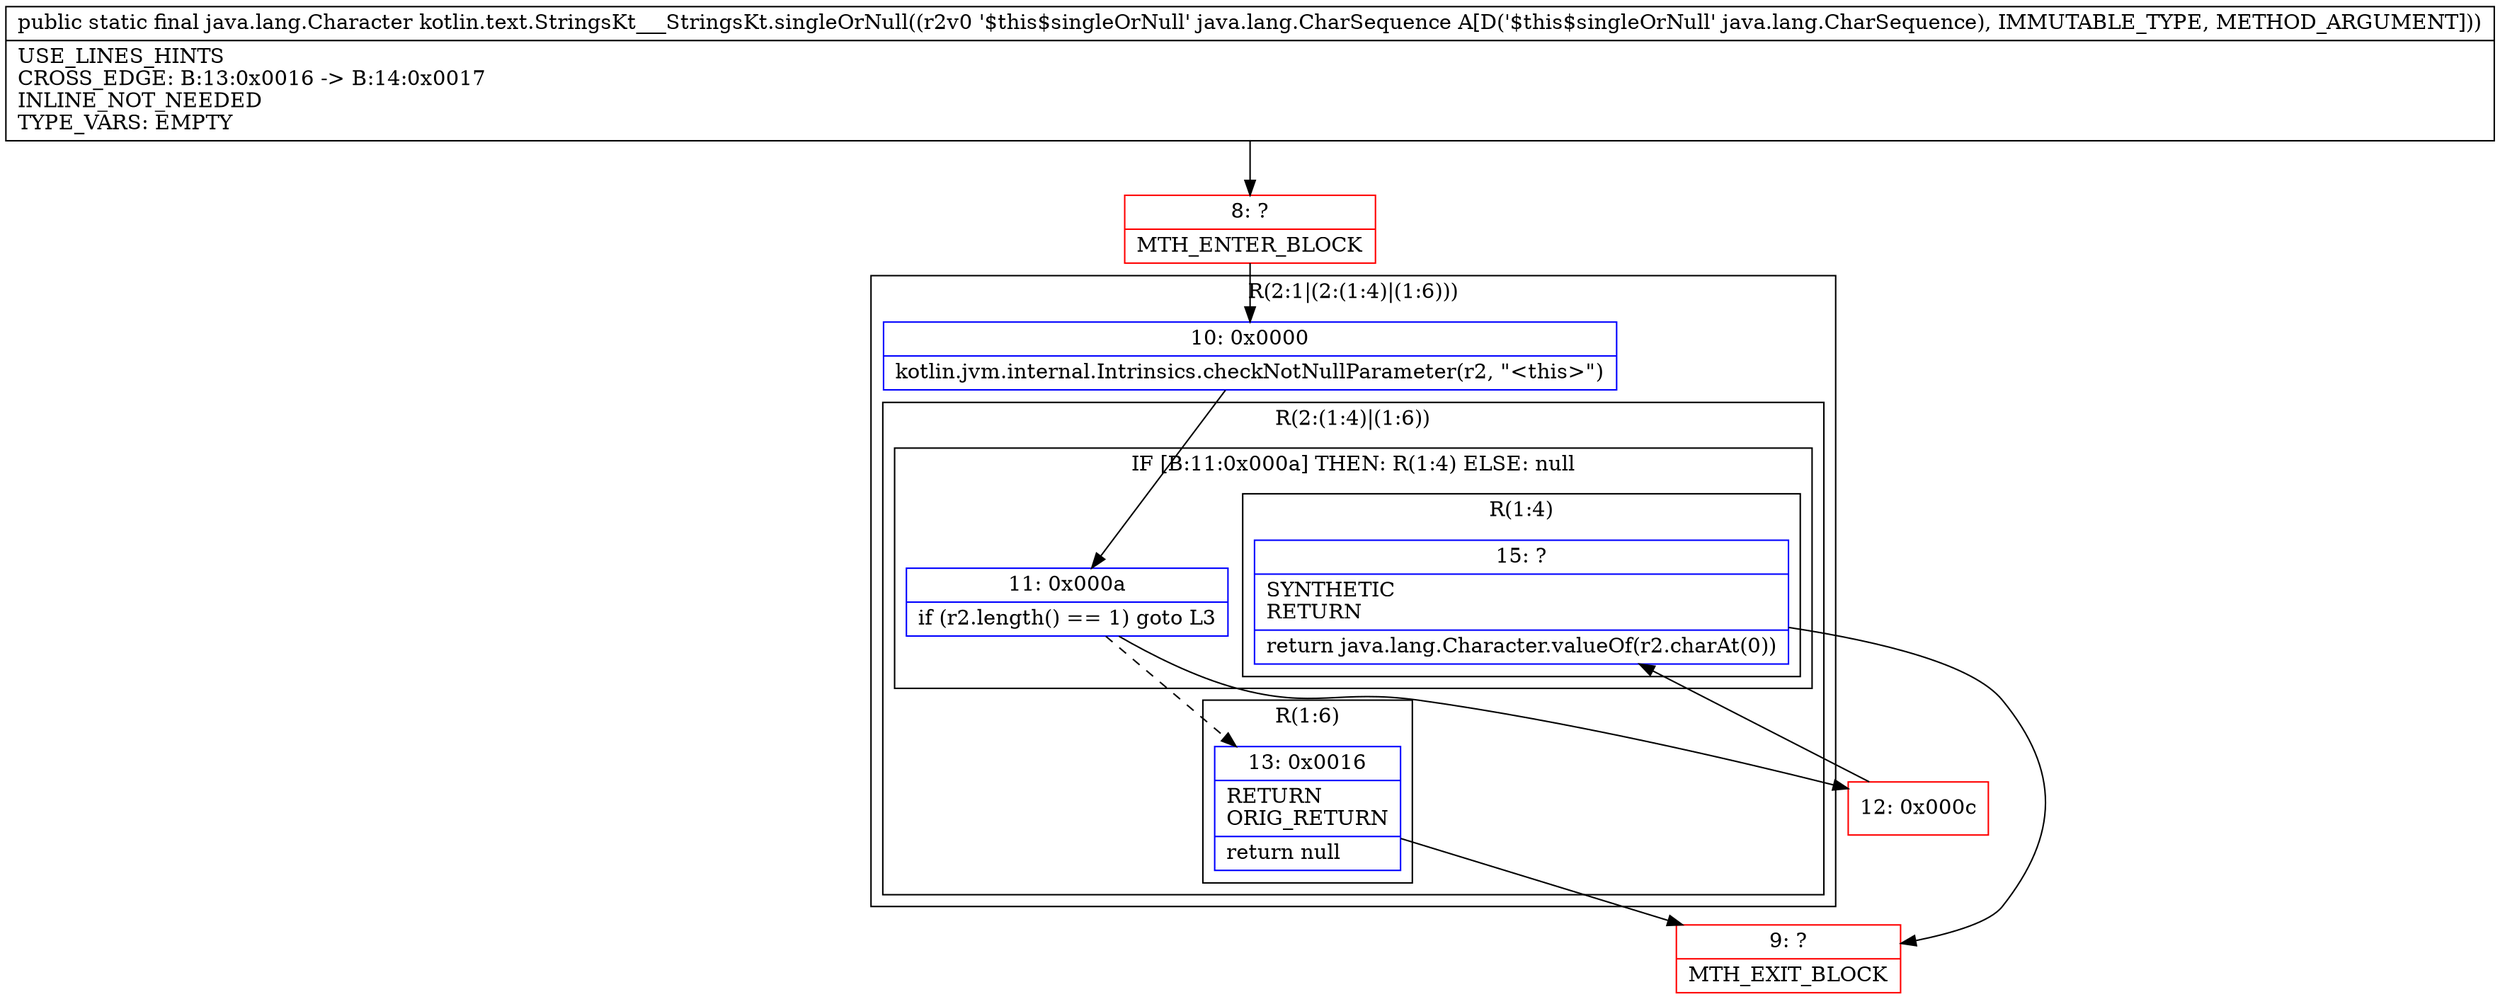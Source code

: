 digraph "CFG forkotlin.text.StringsKt___StringsKt.singleOrNull(Ljava\/lang\/CharSequence;)Ljava\/lang\/Character;" {
subgraph cluster_Region_1498922097 {
label = "R(2:1|(2:(1:4)|(1:6)))";
node [shape=record,color=blue];
Node_10 [shape=record,label="{10\:\ 0x0000|kotlin.jvm.internal.Intrinsics.checkNotNullParameter(r2, \"\<this\>\")\l}"];
subgraph cluster_Region_831455496 {
label = "R(2:(1:4)|(1:6))";
node [shape=record,color=blue];
subgraph cluster_IfRegion_1870506549 {
label = "IF [B:11:0x000a] THEN: R(1:4) ELSE: null";
node [shape=record,color=blue];
Node_11 [shape=record,label="{11\:\ 0x000a|if (r2.length() == 1) goto L3\l}"];
subgraph cluster_Region_1999053158 {
label = "R(1:4)";
node [shape=record,color=blue];
Node_15 [shape=record,label="{15\:\ ?|SYNTHETIC\lRETURN\l|return java.lang.Character.valueOf(r2.charAt(0))\l}"];
}
}
subgraph cluster_Region_326610887 {
label = "R(1:6)";
node [shape=record,color=blue];
Node_13 [shape=record,label="{13\:\ 0x0016|RETURN\lORIG_RETURN\l|return null\l}"];
}
}
}
Node_8 [shape=record,color=red,label="{8\:\ ?|MTH_ENTER_BLOCK\l}"];
Node_12 [shape=record,color=red,label="{12\:\ 0x000c}"];
Node_9 [shape=record,color=red,label="{9\:\ ?|MTH_EXIT_BLOCK\l}"];
MethodNode[shape=record,label="{public static final java.lang.Character kotlin.text.StringsKt___StringsKt.singleOrNull((r2v0 '$this$singleOrNull' java.lang.CharSequence A[D('$this$singleOrNull' java.lang.CharSequence), IMMUTABLE_TYPE, METHOD_ARGUMENT]))  | USE_LINES_HINTS\lCROSS_EDGE: B:13:0x0016 \-\> B:14:0x0017\lINLINE_NOT_NEEDED\lTYPE_VARS: EMPTY\l}"];
MethodNode -> Node_8;Node_10 -> Node_11;
Node_11 -> Node_12;
Node_11 -> Node_13[style=dashed];
Node_15 -> Node_9;
Node_13 -> Node_9;
Node_8 -> Node_10;
Node_12 -> Node_15;
}

